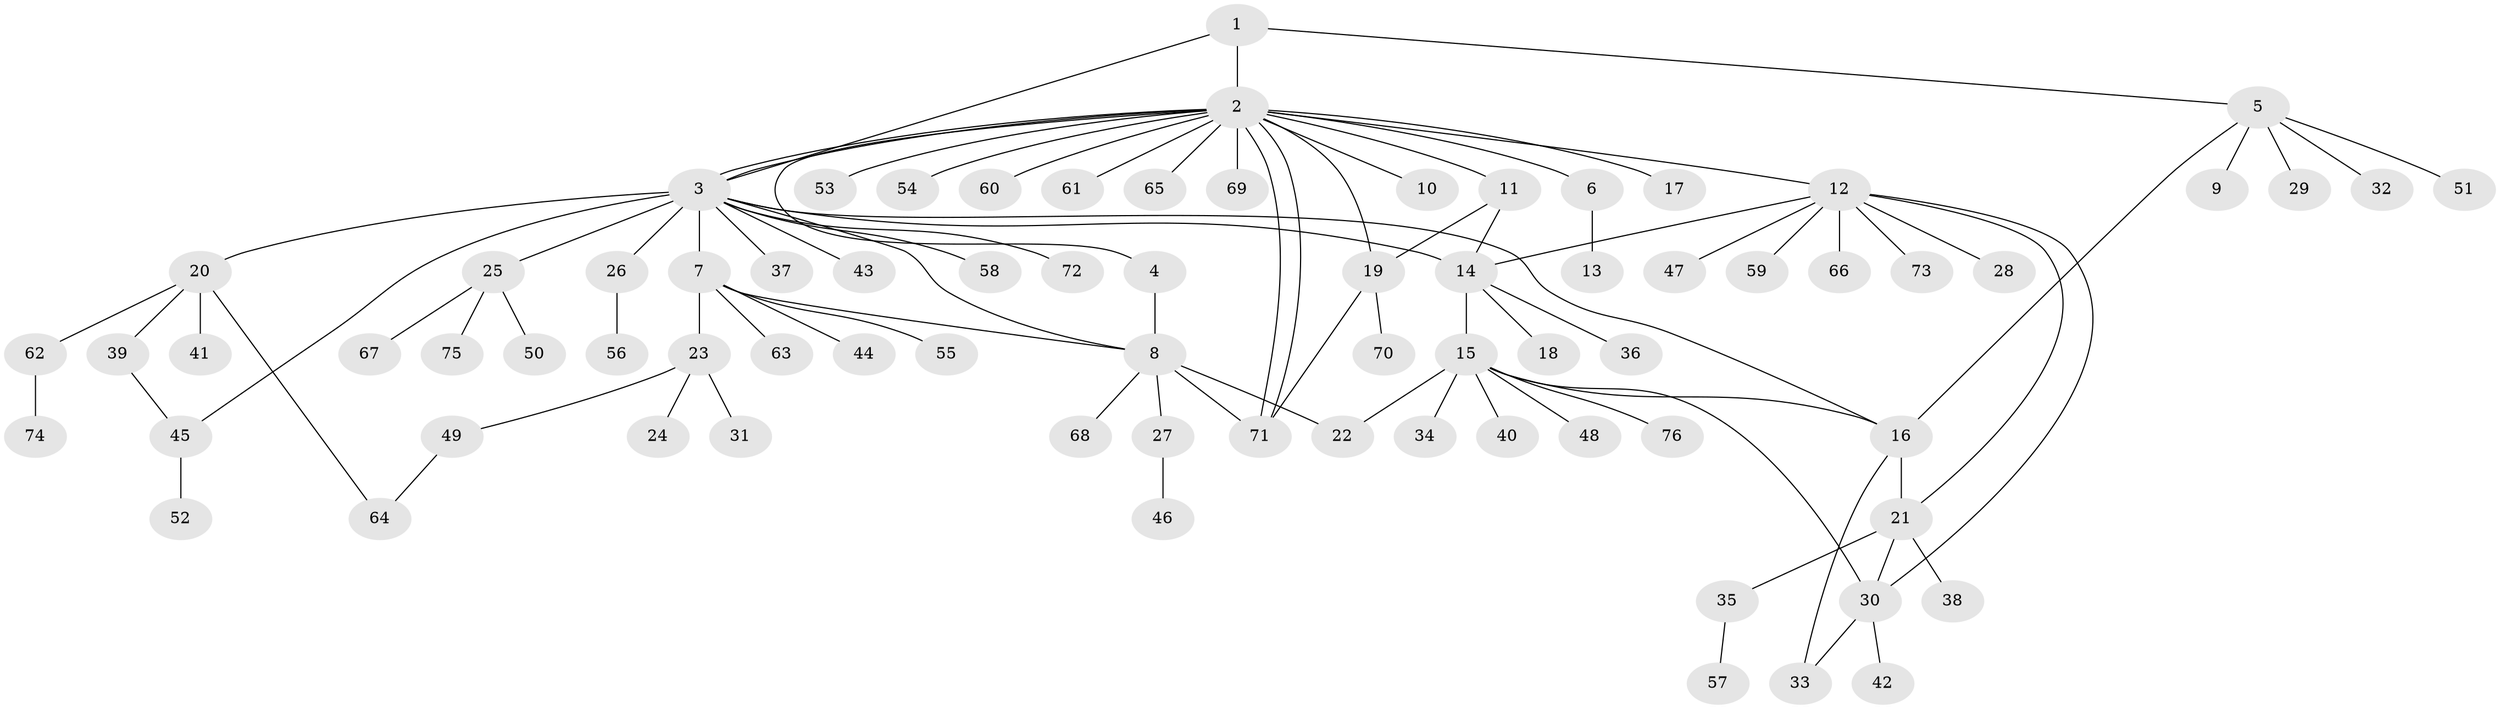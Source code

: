 // coarse degree distribution, {3: 0.06779661016949153, 16: 0.01694915254237288, 18: 0.01694915254237288, 2: 0.06779661016949153, 5: 0.0847457627118644, 1: 0.6610169491525424, 4: 0.05084745762711865, 8: 0.01694915254237288, 10: 0.01694915254237288}
// Generated by graph-tools (version 1.1) at 2025/23/03/03/25 07:23:48]
// undirected, 76 vertices, 94 edges
graph export_dot {
graph [start="1"]
  node [color=gray90,style=filled];
  1;
  2;
  3;
  4;
  5;
  6;
  7;
  8;
  9;
  10;
  11;
  12;
  13;
  14;
  15;
  16;
  17;
  18;
  19;
  20;
  21;
  22;
  23;
  24;
  25;
  26;
  27;
  28;
  29;
  30;
  31;
  32;
  33;
  34;
  35;
  36;
  37;
  38;
  39;
  40;
  41;
  42;
  43;
  44;
  45;
  46;
  47;
  48;
  49;
  50;
  51;
  52;
  53;
  54;
  55;
  56;
  57;
  58;
  59;
  60;
  61;
  62;
  63;
  64;
  65;
  66;
  67;
  68;
  69;
  70;
  71;
  72;
  73;
  74;
  75;
  76;
  1 -- 2;
  1 -- 3;
  1 -- 5;
  2 -- 3;
  2 -- 3;
  2 -- 4;
  2 -- 6;
  2 -- 10;
  2 -- 11;
  2 -- 12;
  2 -- 17;
  2 -- 19;
  2 -- 53;
  2 -- 54;
  2 -- 60;
  2 -- 61;
  2 -- 65;
  2 -- 69;
  2 -- 71;
  2 -- 71;
  3 -- 7;
  3 -- 8;
  3 -- 14;
  3 -- 16;
  3 -- 20;
  3 -- 25;
  3 -- 26;
  3 -- 37;
  3 -- 43;
  3 -- 45;
  3 -- 58;
  3 -- 72;
  4 -- 8;
  5 -- 9;
  5 -- 16;
  5 -- 29;
  5 -- 32;
  5 -- 51;
  6 -- 13;
  7 -- 8;
  7 -- 23;
  7 -- 44;
  7 -- 55;
  7 -- 63;
  8 -- 22;
  8 -- 27;
  8 -- 68;
  8 -- 71;
  11 -- 14;
  11 -- 19;
  12 -- 14;
  12 -- 21;
  12 -- 28;
  12 -- 30;
  12 -- 47;
  12 -- 59;
  12 -- 66;
  12 -- 73;
  14 -- 15;
  14 -- 18;
  14 -- 36;
  15 -- 16;
  15 -- 22;
  15 -- 30;
  15 -- 34;
  15 -- 40;
  15 -- 48;
  15 -- 76;
  16 -- 21;
  16 -- 33;
  19 -- 70;
  19 -- 71;
  20 -- 39;
  20 -- 41;
  20 -- 62;
  20 -- 64;
  21 -- 30;
  21 -- 35;
  21 -- 38;
  23 -- 24;
  23 -- 31;
  23 -- 49;
  25 -- 50;
  25 -- 67;
  25 -- 75;
  26 -- 56;
  27 -- 46;
  30 -- 33;
  30 -- 42;
  35 -- 57;
  39 -- 45;
  45 -- 52;
  49 -- 64;
  62 -- 74;
}
